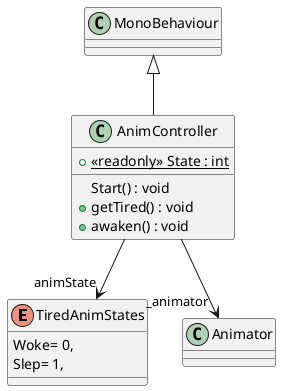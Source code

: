 @startuml
enum TiredAnimStates {
    Woke= 0,
    Slep= 1,
}
class AnimController {
    + {static} <<readonly>> State : int
    Start() : void
    + getTired() : void
    + awaken() : void
}
MonoBehaviour <|-- AnimController
AnimController --> "_animator" Animator
AnimController --> "animState" TiredAnimStates
@enduml
